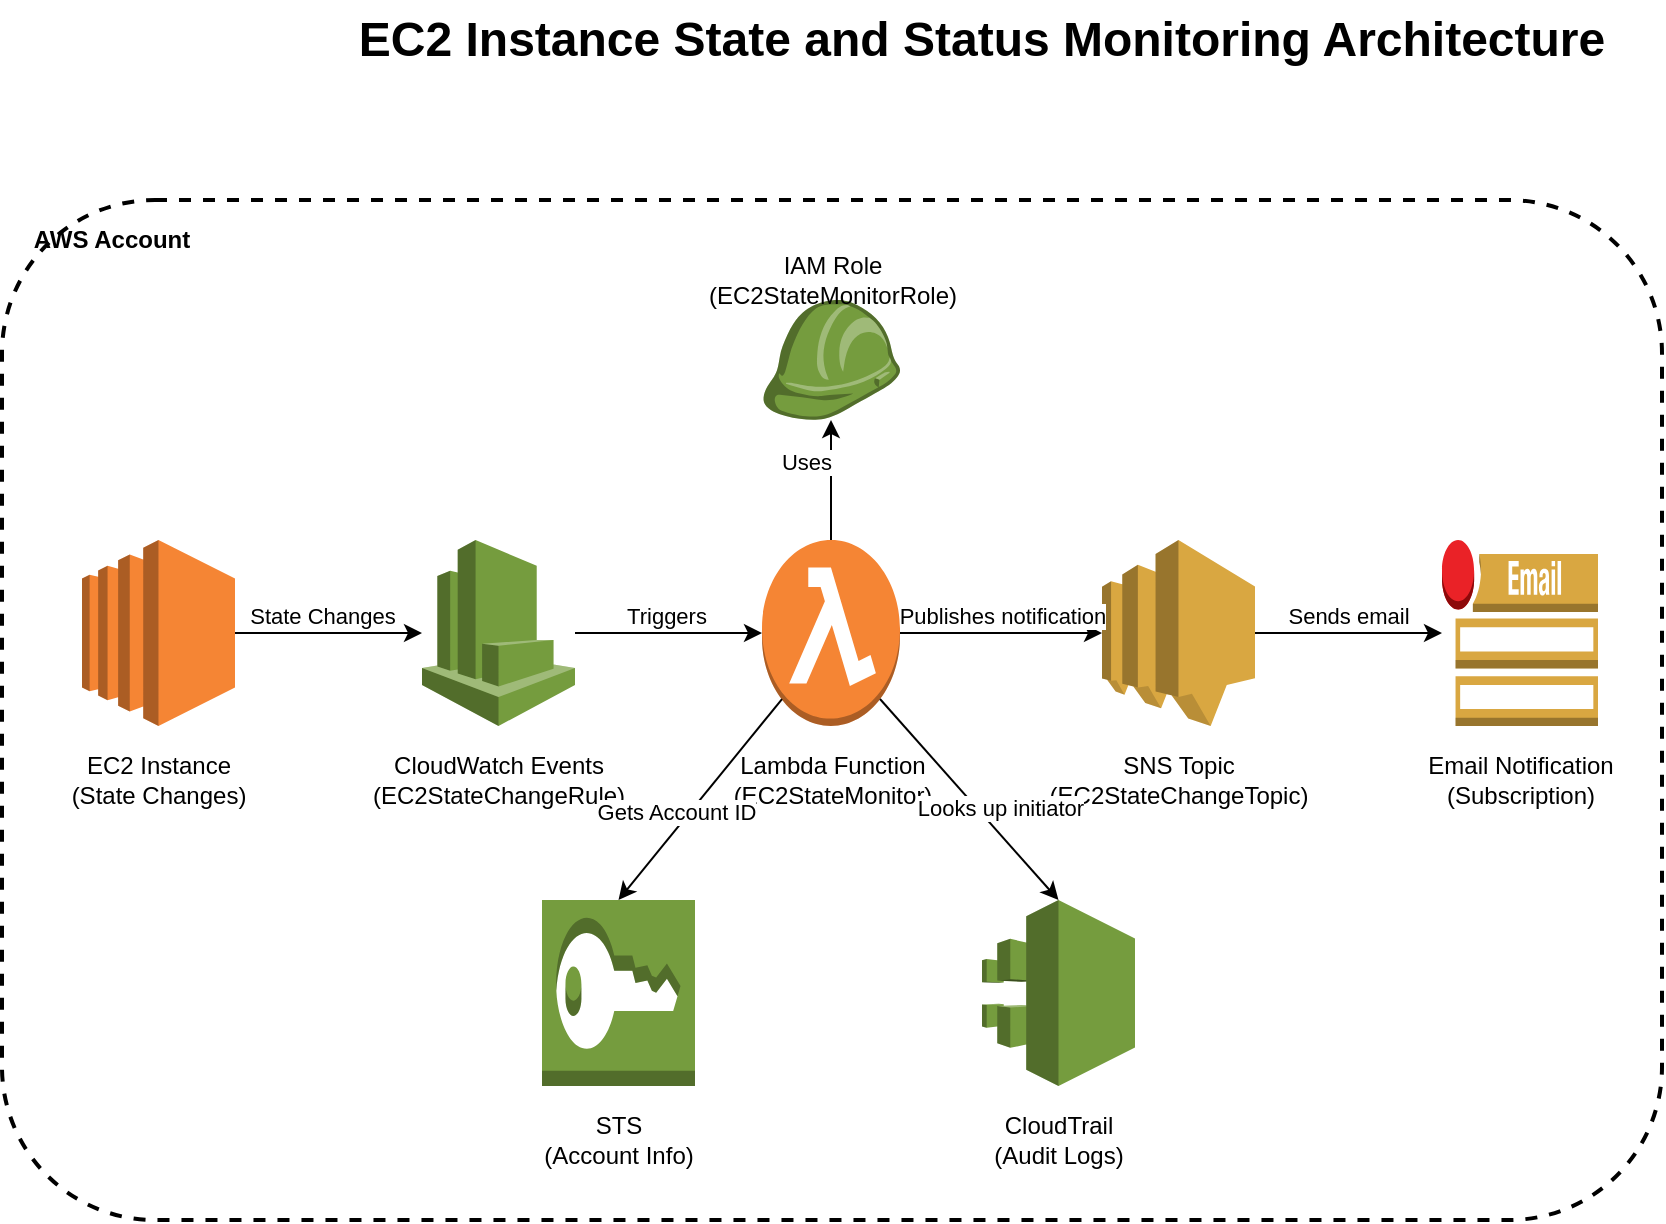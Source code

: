 <mxfile version="15.0.0" type="device">
  <diagram id="ec2-state-monitor" name="EC2 State Monitor Architecture">
    <mxGraphModel dx="1422" dy="798" grid="1" gridSize="10" guides="1" tooltips="1" connect="1" arrows="1" fold="1" page="1" pageScale="1" pageWidth="1100" pageHeight="850" math="0" shadow="0">
      <root>
        <mxCell id="0" />
        <mxCell id="1" parent="0" />
        <!-- Title -->
        <mxCell id="title" value="EC2 Instance State and Status Monitoring Architecture" style="text;html=1;strokeColor=none;fillColor=none;align=center;verticalAlign=middle;whiteSpace=wrap;rounded=0;fontSize=24;fontStyle=1" vertex="1" parent="1">
          <mxGeometry x="220" y="30" width="660" height="40" as="geometry" />
        </mxCell>
        
        <!-- EC2 Instance -->
        <mxCell id="ec2" value="" style="outlineConnect=0;dashed=0;verticalLabelPosition=bottom;verticalAlign=top;align=center;html=1;shape=mxgraph.aws3.ec2;fillColor=#F58534;gradientColor=none;" vertex="1" parent="1">
          <mxGeometry x="100" y="300" width="76.5" height="93" as="geometry" />
        </mxCell>
        <mxCell id="ec2_label" value="EC2 Instance&lt;br&gt;(State Changes)" style="text;html=1;align=center;verticalAlign=middle;resizable=0;points=[];autosize=1;" vertex="1" parent="1">
          <mxGeometry x="83.25" y="400" width="110" height="40" as="geometry" />
        </mxCell>
        
        <!-- CloudWatch Events -->
        <mxCell id="cwe" value="" style="outlineConnect=0;dashed=0;verticalLabelPosition=bottom;verticalAlign=top;align=center;html=1;shape=mxgraph.aws3.cloudwatch;fillColor=#759C3E;gradientColor=none;" vertex="1" parent="1">
          <mxGeometry x="270" y="300" width="76.5" height="93" as="geometry" />
        </mxCell>
        <mxCell id="cwe_label" value="CloudWatch Events&lt;br&gt;(EC2StateChangeRule)" style="text;html=1;align=center;verticalAlign=middle;resizable=0;points=[];autosize=1;" vertex="1" parent="1">
          <mxGeometry x="238.25" y="400" width="140" height="40" as="geometry" />
        </mxCell>
        
        <!-- Lambda Function -->
        <mxCell id="lambda" value="" style="outlineConnect=0;dashed=0;verticalLabelPosition=bottom;verticalAlign=top;align=center;html=1;shape=mxgraph.aws3.lambda_function;fillColor=#F58534;gradientColor=none;" vertex="1" parent="1">
          <mxGeometry x="440" y="300" width="69" height="93" as="geometry" />
        </mxCell>
        <mxCell id="lambda_label" value="Lambda Function&lt;br&gt;(EC2StateMonitor)" style="text;html=1;align=center;verticalAlign=middle;resizable=0;points=[];autosize=1;" vertex="1" parent="1">
          <mxGeometry x="414.5" y="400" width="120" height="40" as="geometry" />
        </mxCell>
        
        <!-- IAM Role -->
        <mxCell id="iam" value="" style="outlineConnect=0;dashed=0;verticalLabelPosition=bottom;verticalAlign=top;align=center;html=1;shape=mxgraph.aws3.role;fillColor=#759C3E;gradientColor=none;" vertex="1" parent="1">
          <mxGeometry x="440" y="180" width="69" height="60" as="geometry" />
        </mxCell>
        <mxCell id="iam_label" value="IAM Role&lt;br&gt;(EC2StateMonitorRole)" style="text;html=1;align=center;verticalAlign=middle;resizable=0;points=[];autosize=1;" vertex="1" parent="1">
          <mxGeometry x="404.5" y="150" width="140" height="40" as="geometry" />
        </mxCell>
        
        <!-- STS -->
        <mxCell id="sts" value="" style="outlineConnect=0;dashed=0;verticalLabelPosition=bottom;verticalAlign=top;align=center;html=1;shape=mxgraph.aws3.sts;fillColor=#759C3E;gradientColor=none;" vertex="1" parent="1">
          <mxGeometry x="330" y="480" width="76.5" height="93" as="geometry" />
        </mxCell>
        <mxCell id="sts_label" value="STS&lt;br&gt;(Account Info)" style="text;html=1;align=center;verticalAlign=middle;resizable=0;points=[];autosize=1;" vertex="1" parent="1">
          <mxGeometry x="328.25" y="580" width="80" height="40" as="geometry" />
        </mxCell>
        
        <!-- CloudTrail -->
        <mxCell id="trail" value="" style="outlineConnect=0;dashed=0;verticalLabelPosition=bottom;verticalAlign=top;align=center;html=1;shape=mxgraph.aws3.cloudtrail;fillColor=#759C3E;gradientColor=none;" vertex="1" parent="1">
          <mxGeometry x="550" y="480" width="76.5" height="93" as="geometry" />
        </mxCell>
        <mxCell id="trail_label" value="CloudTrail&lt;br&gt;(Audit Logs)" style="text;html=1;align=center;verticalAlign=middle;resizable=0;points=[];autosize=1;" vertex="1" parent="1">
          <mxGeometry x="548.25" y="580" width="80" height="40" as="geometry" />
        </mxCell>
        
        <!-- SNS Topic -->
        <mxCell id="sns" value="" style="outlineConnect=0;dashed=0;verticalLabelPosition=bottom;verticalAlign=top;align=center;html=1;shape=mxgraph.aws3.sns;fillColor=#D9A741;gradientColor=none;" vertex="1" parent="1">
          <mxGeometry x="610" y="300" width="76.5" height="93" as="geometry" />
        </mxCell>
        <mxCell id="sns_label" value="SNS Topic&lt;br&gt;(EC2StateChangeTopic)" style="text;html=1;align=center;verticalAlign=middle;resizable=0;points=[];autosize=1;" vertex="1" parent="1">
          <mxGeometry x="578.25" y="400" width="140" height="40" as="geometry" />
        </mxCell>
        
        <!-- Email Subscription -->
        <mxCell id="email" value="" style="outlineConnect=0;dashed=0;verticalLabelPosition=bottom;verticalAlign=top;align=center;html=1;shape=mxgraph.aws3.email_notification;fillColor=#D9A741;gradientColor=none;" vertex="1" parent="1">
          <mxGeometry x="780" y="300" width="78" height="93" as="geometry" />
        </mxCell>
        <mxCell id="email_label" value="Email Notification&lt;br&gt;(Subscription)" style="text;html=1;align=center;verticalAlign=middle;resizable=0;points=[];autosize=1;" vertex="1" parent="1">
          <mxGeometry x="759" y="400" width="120" height="40" as="geometry" />
        </mxCell>
        
        <!-- Connections -->
        <mxCell id="conn1" value="" style="endArrow=classic;html=1;exitX=1;exitY=0.5;exitDx=0;exitDy=0;exitPerimeter=0;entryX=0;entryY=0.5;entryDx=0;entryDy=0;entryPerimeter=0;" edge="1" parent="1" source="ec2" target="cwe">
          <mxGeometry width="50" height="50" relative="1" as="geometry">
            <mxPoint x="520" y="430" as="sourcePoint" />
            <mxPoint x="570" y="380" as="targetPoint" />
          </mxGeometry>
        </mxCell>
        <mxCell id="conn1_label" value="State Changes" style="edgeLabel;html=1;align=center;verticalAlign=middle;resizable=0;points=[];" vertex="1" connectable="0" parent="conn1">
          <mxGeometry x="-0.2" y="1" relative="1" as="geometry">
            <mxPoint x="6" y="-8" as="offset" />
          </mxGeometry>
        </mxCell>
        
        <mxCell id="conn2" value="" style="endArrow=classic;html=1;exitX=1;exitY=0.5;exitDx=0;exitDy=0;exitPerimeter=0;entryX=0;entryY=0.5;entryDx=0;entryDy=0;entryPerimeter=0;" edge="1" parent="1" source="cwe" target="lambda">
          <mxGeometry width="50" height="50" relative="1" as="geometry">
            <mxPoint x="520" y="430" as="sourcePoint" />
            <mxPoint x="570" y="380" as="targetPoint" />
          </mxGeometry>
        </mxCell>
        <mxCell id="conn2_label" value="Triggers" style="edgeLabel;html=1;align=center;verticalAlign=middle;resizable=0;points=[];" vertex="1" connectable="0" parent="conn2">
          <mxGeometry x="-0.2" y="1" relative="1" as="geometry">
            <mxPoint x="8" y="-8" as="offset" />
          </mxGeometry>
        </mxCell>
        
        <mxCell id="conn3" value="" style="endArrow=classic;html=1;exitX=0.5;exitY=0;exitDx=0;exitDy=0;exitPerimeter=0;entryX=0.5;entryY=1;entryDx=0;entryDy=0;entryPerimeter=0;" edge="1" parent="1" source="lambda" target="iam">
          <mxGeometry width="50" height="50" relative="1" as="geometry">
            <mxPoint x="520" y="430" as="sourcePoint" />
            <mxPoint x="570" y="380" as="targetPoint" />
          </mxGeometry>
        </mxCell>
        <mxCell id="conn3_label" value="Uses" style="edgeLabel;html=1;align=center;verticalAlign=middle;resizable=0;points=[];" vertex="1" connectable="0" parent="conn3">
          <mxGeometry x="0.3" y="-1" relative="1" as="geometry">
            <mxPoint x="-14" as="offset" />
          </mxGeometry>
        </mxCell>
        
        <mxCell id="conn4" value="" style="endArrow=classic;html=1;exitX=0.145;exitY=0.855;exitDx=0;exitDy=0;exitPerimeter=0;entryX=0.5;entryY=0;entryDx=0;entryDy=0;entryPerimeter=0;" edge="1" parent="1" source="lambda" target="sts">
          <mxGeometry width="50" height="50" relative="1" as="geometry">
            <mxPoint x="520" y="430" as="sourcePoint" />
            <mxPoint x="570" y="380" as="targetPoint" />
          </mxGeometry>
        </mxCell>
        <mxCell id="conn4_label" value="Gets Account ID" style="edgeLabel;html=1;align=center;verticalAlign=middle;resizable=0;points=[];" vertex="1" connectable="0" parent="conn4">
          <mxGeometry x="-0.159" y="1" relative="1" as="geometry">
            <mxPoint x="-20" y="13" as="offset" />
          </mxGeometry>
        </mxCell>
        
        <mxCell id="conn5" value="" style="endArrow=classic;html=1;exitX=0.855;exitY=0.855;exitDx=0;exitDy=0;exitPerimeter=0;entryX=0.5;entryY=0;entryDx=0;entryDy=0;entryPerimeter=0;" edge="1" parent="1" source="lambda" target="trail">
          <mxGeometry width="50" height="50" relative="1" as="geometry">
            <mxPoint x="520" y="430" as="sourcePoint" />
            <mxPoint x="570" y="380" as="targetPoint" />
          </mxGeometry>
        </mxCell>
        <mxCell id="conn5_label" value="Looks up initiator" style="edgeLabel;html=1;align=center;verticalAlign=middle;resizable=0;points=[];" vertex="1" connectable="0" parent="conn5">
          <mxGeometry x="-0.136" y="2" relative="1" as="geometry">
            <mxPoint x="20" y="12" as="offset" />
          </mxGeometry>
        </mxCell>
        
        <mxCell id="conn6" value="" style="endArrow=classic;html=1;exitX=1;exitY=0.5;exitDx=0;exitDy=0;exitPerimeter=0;entryX=0;entryY=0.5;entryDx=0;entryDy=0;entryPerimeter=0;" edge="1" parent="1" source="lambda" target="sns">
          <mxGeometry width="50" height="50" relative="1" as="geometry">
            <mxPoint x="520" y="430" as="sourcePoint" />
            <mxPoint x="570" y="380" as="targetPoint" />
          </mxGeometry>
        </mxCell>
        <mxCell id="conn6_label" value="Publishes notification" style="edgeLabel;html=1;align=center;verticalAlign=middle;resizable=0;points=[];" vertex="1" connectable="0" parent="conn6">
          <mxGeometry x="-0.2" y="1" relative="1" as="geometry">
            <mxPoint x="10" y="-8" as="offset" />
          </mxGeometry>
        </mxCell>
        
        <mxCell id="conn7" value="" style="endArrow=classic;html=1;exitX=1;exitY=0.5;exitDx=0;exitDy=0;exitPerimeter=0;entryX=0;entryY=0.5;entryDx=0;entryDy=0;entryPerimeter=0;" edge="1" parent="1" source="sns" target="email">
          <mxGeometry width="50" height="50" relative="1" as="geometry">
            <mxPoint x="520" y="430" as="sourcePoint" />
            <mxPoint x="570" y="380" as="targetPoint" />
          </mxGeometry>
        </mxCell>
        <mxCell id="conn7_label" value="Sends email" style="edgeLabel;html=1;align=center;verticalAlign=middle;resizable=0;points=[];" vertex="1" connectable="0" parent="conn7">
          <mxGeometry x="-0.185" y="2" relative="1" as="geometry">
            <mxPoint x="8" y="-7" as="offset" />
          </mxGeometry>
        </mxCell>
        
        <!-- AWS Account boundary -->
        <mxCell id="account_boundary" value="" style="rounded=1;whiteSpace=wrap;html=1;fillColor=none;dashed=1;strokeWidth=2;" vertex="1" parent="1">
          <mxGeometry x="60" y="130" width="830" height="510" as="geometry" />
        </mxCell>
        <mxCell id="account_label" value="AWS Account" style="text;html=1;strokeColor=none;fillColor=none;align=center;verticalAlign=middle;whiteSpace=wrap;rounded=0;fontStyle=1" vertex="1" parent="1">
          <mxGeometry x="70" y="140" width="90" height="20" as="geometry" />
        </mxCell>
        
      </root>
    </mxGraphModel>
  </diagram>
</mxfile>
